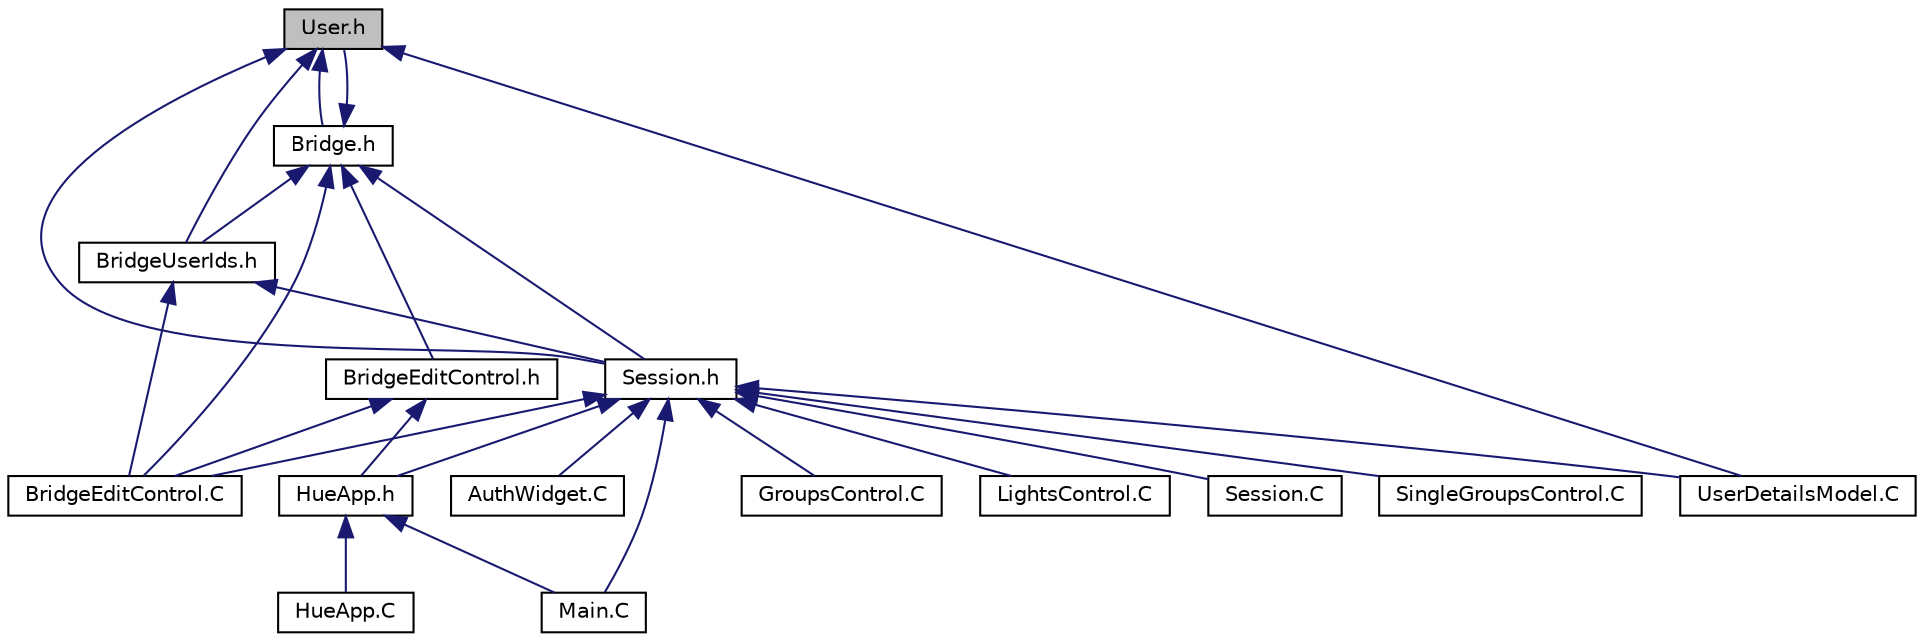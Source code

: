 digraph "User.h"
{
  edge [fontname="Helvetica",fontsize="10",labelfontname="Helvetica",labelfontsize="10"];
  node [fontname="Helvetica",fontsize="10",shape=record];
  Node1 [label="User.h",height=0.2,width=0.4,color="black", fillcolor="grey75", style="filled", fontcolor="black"];
  Node1 -> Node2 [dir="back",color="midnightblue",fontsize="10",style="solid"];
  Node2 [label="Session.h",height=0.2,width=0.4,color="black", fillcolor="white", style="filled",URL="$Session_8h.html",tooltip="Session handling for the application. "];
  Node2 -> Node3 [dir="back",color="midnightblue",fontsize="10",style="solid"];
  Node3 [label="AuthWidget.C",height=0.2,width=0.4,color="black", fillcolor="white", style="filled",URL="$AuthWidget_8C.html",tooltip="Creates a registration view for the user to interact with. "];
  Node2 -> Node4 [dir="back",color="midnightblue",fontsize="10",style="solid"];
  Node4 [label="BridgeEditControl.C",height=0.2,width=0.4,color="black", fillcolor="white", style="filled",URL="$BridgeEditControl_8C.html",tooltip="Page for editing a bridge&#39;s data. "];
  Node2 -> Node5 [dir="back",color="midnightblue",fontsize="10",style="solid"];
  Node5 [label="GroupsControl.C",height=0.2,width=0.4,color="black", fillcolor="white", style="filled",URL="$GroupsControl_8C.html",tooltip="Application for creating and listing groups. "];
  Node2 -> Node6 [dir="back",color="midnightblue",fontsize="10",style="solid"];
  Node6 [label="HueApp.h",height=0.2,width=0.4,color="black", fillcolor="white", style="filled",URL="$HueApp_8h_source.html"];
  Node6 -> Node7 [dir="back",color="midnightblue",fontsize="10",style="solid"];
  Node7 [label="HueApp.C",height=0.2,width=0.4,color="black", fillcolor="white", style="filled",URL="$HueApp_8C.html",tooltip="the main application "];
  Node6 -> Node8 [dir="back",color="midnightblue",fontsize="10",style="solid"];
  Node8 [label="Main.C",height=0.2,width=0.4,color="black", fillcolor="white", style="filled",URL="$Main_8C.html",tooltip="The main to run the server. "];
  Node2 -> Node9 [dir="back",color="midnightblue",fontsize="10",style="solid"];
  Node9 [label="LightsControl.C",height=0.2,width=0.4,color="black", fillcolor="white", style="filled",URL="$LightsControl_8C.html",tooltip="Application for altering states of individual lights. "];
  Node2 -> Node8 [dir="back",color="midnightblue",fontsize="10",style="solid"];
  Node2 -> Node10 [dir="back",color="midnightblue",fontsize="10",style="solid"];
  Node10 [label="Session.C",height=0.2,width=0.4,color="black", fillcolor="white", style="filled",URL="$Session_8C.html",tooltip="Session handling for the application. "];
  Node2 -> Node11 [dir="back",color="midnightblue",fontsize="10",style="solid"];
  Node11 [label="SingleGroupsControl.C",height=0.2,width=0.4,color="black", fillcolor="white", style="filled",URL="$SingleGroupsControl_8C.html",tooltip="Application for deleting and altering states of individual groups. "];
  Node2 -> Node12 [dir="back",color="midnightblue",fontsize="10",style="solid"];
  Node12 [label="UserDetailsModel.C",height=0.2,width=0.4,color="black", fillcolor="white", style="filled",URL="$UserDetailsModel_8C.html",tooltip="It models the additional first/last name information needed for registration. "];
  Node1 -> Node13 [dir="back",color="midnightblue",fontsize="10",style="solid"];
  Node13 [label="Bridge.h",height=0.2,width=0.4,color="black", fillcolor="white", style="filled",URL="$Bridge_8h_source.html"];
  Node13 -> Node1 [dir="back",color="midnightblue",fontsize="10",style="solid"];
  Node13 -> Node2 [dir="back",color="midnightblue",fontsize="10",style="solid"];
  Node13 -> Node14 [dir="back",color="midnightblue",fontsize="10",style="solid"];
  Node14 [label="BridgeUserIds.h",height=0.2,width=0.4,color="black", fillcolor="white", style="filled",URL="$BridgeUserIds_8h_source.html"];
  Node14 -> Node2 [dir="back",color="midnightblue",fontsize="10",style="solid"];
  Node14 -> Node4 [dir="back",color="midnightblue",fontsize="10",style="solid"];
  Node13 -> Node15 [dir="back",color="midnightblue",fontsize="10",style="solid"];
  Node15 [label="BridgeEditControl.h",height=0.2,width=0.4,color="black", fillcolor="white", style="filled",URL="$BridgeEditControl_8h_source.html"];
  Node15 -> Node4 [dir="back",color="midnightblue",fontsize="10",style="solid"];
  Node15 -> Node6 [dir="back",color="midnightblue",fontsize="10",style="solid"];
  Node13 -> Node4 [dir="back",color="midnightblue",fontsize="10",style="solid"];
  Node1 -> Node14 [dir="back",color="midnightblue",fontsize="10",style="solid"];
  Node1 -> Node12 [dir="back",color="midnightblue",fontsize="10",style="solid"];
}
